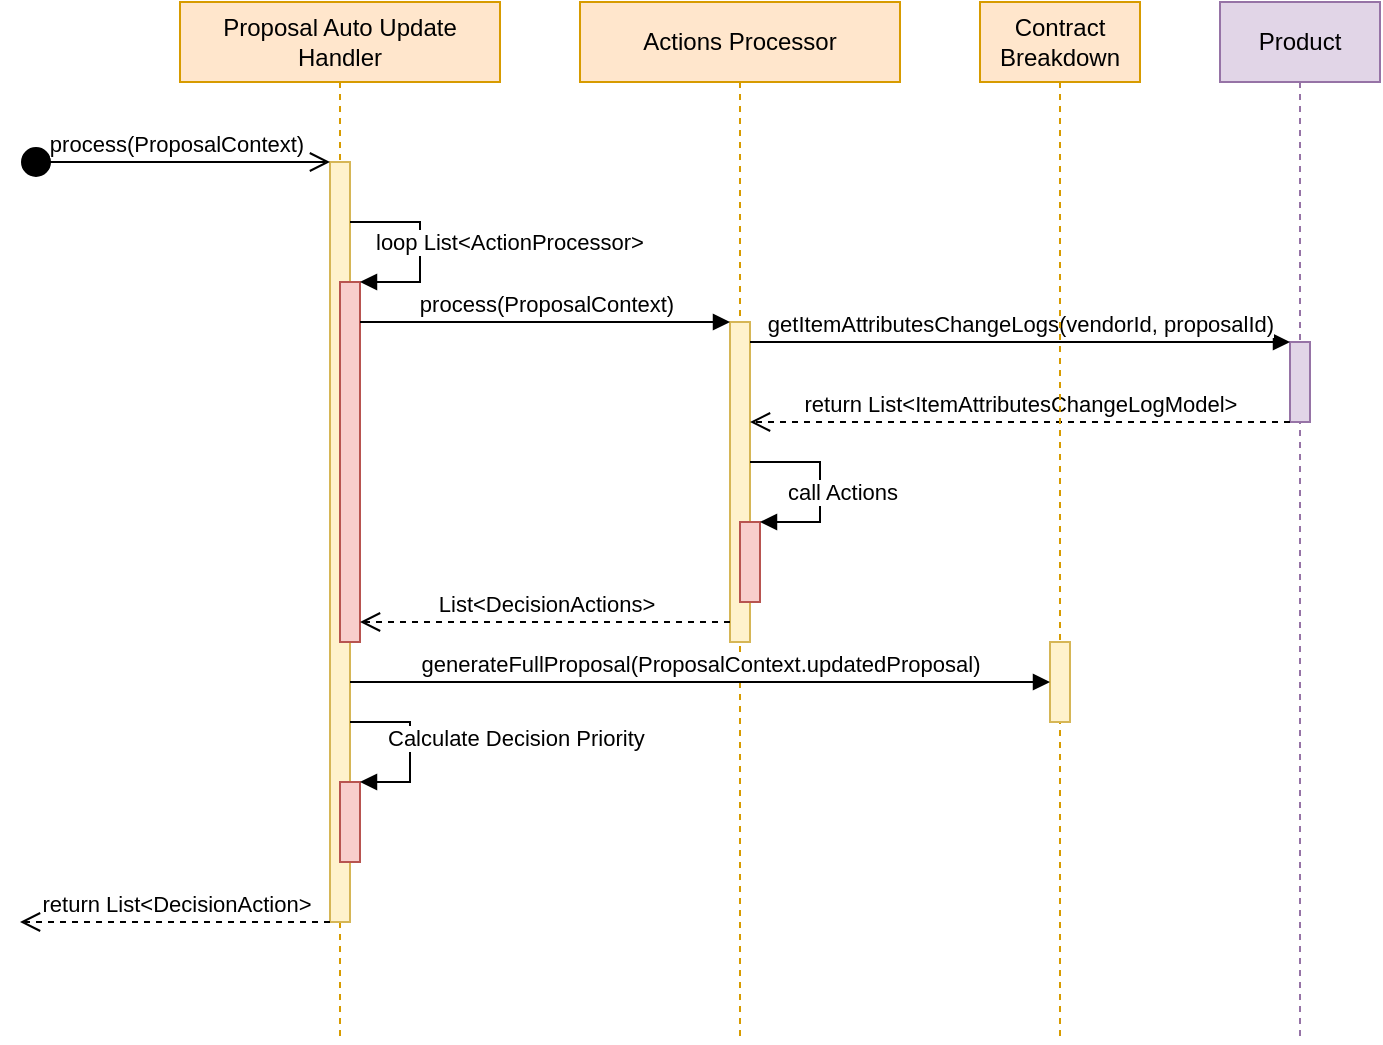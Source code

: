 <mxfile version="14.9.7" type="github">
  <diagram id="6wFEmLDqjUKAB6pb414x" name="Page-1">
    <mxGraphModel dx="948" dy="550" grid="1" gridSize="10" guides="1" tooltips="1" connect="1" arrows="1" fold="1" page="1" pageScale="1" pageWidth="827" pageHeight="1169" math="0" shadow="0">
      <root>
        <mxCell id="0" />
        <mxCell id="1" parent="0" />
        <mxCell id="DneQPZvHQnu6ExtlDrkD-12" value="Actions Processor" style="shape=umlLifeline;perimeter=lifelinePerimeter;whiteSpace=wrap;html=1;container=1;collapsible=0;recursiveResize=0;outlineConnect=0;fillColor=#ffe6cc;strokeColor=#d79b00;" vertex="1" parent="1">
          <mxGeometry x="320" y="40" width="160" height="520" as="geometry" />
        </mxCell>
        <mxCell id="DneQPZvHQnu6ExtlDrkD-13" value="" style="html=1;points=[];perimeter=orthogonalPerimeter;fillColor=#fff2cc;strokeColor=#d6b656;" vertex="1" parent="DneQPZvHQnu6ExtlDrkD-12">
          <mxGeometry x="75" y="160" width="10" height="160" as="geometry" />
        </mxCell>
        <mxCell id="DneQPZvHQnu6ExtlDrkD-1" value="Proposal Auto Update Handler" style="shape=umlLifeline;perimeter=lifelinePerimeter;whiteSpace=wrap;html=1;container=1;collapsible=0;recursiveResize=0;outlineConnect=0;fillColor=#ffe6cc;strokeColor=#d79b00;" vertex="1" parent="1">
          <mxGeometry x="120" y="40" width="160" height="520" as="geometry" />
        </mxCell>
        <mxCell id="DneQPZvHQnu6ExtlDrkD-3" value="" style="html=1;points=[];perimeter=orthogonalPerimeter;fillColor=#fff2cc;strokeColor=#d6b656;" vertex="1" parent="DneQPZvHQnu6ExtlDrkD-1">
          <mxGeometry x="75" y="80" width="10" height="380" as="geometry" />
        </mxCell>
        <mxCell id="DneQPZvHQnu6ExtlDrkD-15" value="" style="html=1;points=[];perimeter=orthogonalPerimeter;fillColor=#f8cecc;strokeColor=#b85450;" vertex="1" parent="DneQPZvHQnu6ExtlDrkD-1">
          <mxGeometry x="80" y="390" width="10" height="40" as="geometry" />
        </mxCell>
        <mxCell id="DneQPZvHQnu6ExtlDrkD-16" value="Calculate Decision Priority" style="edgeStyle=orthogonalEdgeStyle;html=1;align=left;spacingLeft=2;endArrow=block;rounded=0;entryX=1;entryY=0;" edge="1" target="DneQPZvHQnu6ExtlDrkD-15" parent="DneQPZvHQnu6ExtlDrkD-1" source="DneQPZvHQnu6ExtlDrkD-3">
          <mxGeometry x="-0.111" y="-15" relative="1" as="geometry">
            <mxPoint x="85" y="200" as="sourcePoint" />
            <Array as="points">
              <mxPoint x="115" y="360" />
              <mxPoint x="115" y="390" />
            </Array>
            <mxPoint as="offset" />
          </mxGeometry>
        </mxCell>
        <mxCell id="DneQPZvHQnu6ExtlDrkD-20" value="" style="html=1;points=[];perimeter=orthogonalPerimeter;fillColor=#f8cecc;strokeColor=#b85450;" vertex="1" parent="DneQPZvHQnu6ExtlDrkD-1">
          <mxGeometry x="80" y="140" width="10" height="180" as="geometry" />
        </mxCell>
        <mxCell id="DneQPZvHQnu6ExtlDrkD-21" value="loop List&amp;lt;ActionProcessor&amp;gt;" style="edgeStyle=orthogonalEdgeStyle;html=1;align=left;spacingLeft=2;endArrow=block;rounded=0;entryX=1;entryY=0;" edge="1" target="DneQPZvHQnu6ExtlDrkD-20" parent="DneQPZvHQnu6ExtlDrkD-1" source="DneQPZvHQnu6ExtlDrkD-3">
          <mxGeometry x="-0.806" y="-10" relative="1" as="geometry">
            <mxPoint x="120" y="145" as="sourcePoint" />
            <Array as="points">
              <mxPoint x="120" y="110" />
              <mxPoint x="120" y="140" />
            </Array>
            <mxPoint as="offset" />
          </mxGeometry>
        </mxCell>
        <mxCell id="DneQPZvHQnu6ExtlDrkD-2" value="process(ProposalContext)" style="html=1;verticalAlign=bottom;startArrow=circle;startFill=1;endArrow=open;startSize=6;endSize=8;" edge="1" parent="1" target="DneQPZvHQnu6ExtlDrkD-3">
          <mxGeometry width="80" relative="1" as="geometry">
            <mxPoint x="40" y="120" as="sourcePoint" />
            <mxPoint x="120" y="120" as="targetPoint" />
          </mxGeometry>
        </mxCell>
        <mxCell id="DneQPZvHQnu6ExtlDrkD-6" value="return List&amp;lt;DecisionAction&amp;gt;" style="html=1;verticalAlign=bottom;endArrow=open;dashed=1;endSize=8;" edge="1" parent="1" source="DneQPZvHQnu6ExtlDrkD-3">
          <mxGeometry relative="1" as="geometry">
            <mxPoint x="120" y="240" as="sourcePoint" />
            <mxPoint x="40" y="500" as="targetPoint" />
          </mxGeometry>
        </mxCell>
        <mxCell id="DneQPZvHQnu6ExtlDrkD-7" value="Product" style="shape=umlLifeline;perimeter=lifelinePerimeter;whiteSpace=wrap;html=1;container=1;collapsible=0;recursiveResize=0;outlineConnect=0;fillColor=#e1d5e7;strokeColor=#9673a6;" vertex="1" parent="1">
          <mxGeometry x="640" y="40" width="80" height="520" as="geometry" />
        </mxCell>
        <mxCell id="DneQPZvHQnu6ExtlDrkD-8" value="" style="html=1;points=[];perimeter=orthogonalPerimeter;fillColor=#e1d5e7;strokeColor=#9673a6;" vertex="1" parent="DneQPZvHQnu6ExtlDrkD-7">
          <mxGeometry x="35" y="170" width="10" height="40" as="geometry" />
        </mxCell>
        <mxCell id="DneQPZvHQnu6ExtlDrkD-10" value="getItemAttributesChangeLogs(vendorId, proposalId)" style="html=1;verticalAlign=bottom;endArrow=block;" edge="1" parent="1" source="DneQPZvHQnu6ExtlDrkD-13" target="DneQPZvHQnu6ExtlDrkD-8">
          <mxGeometry width="80" relative="1" as="geometry">
            <mxPoint x="220" y="140" as="sourcePoint" />
            <mxPoint x="300" y="140" as="targetPoint" />
            <Array as="points">
              <mxPoint x="480" y="210" />
            </Array>
          </mxGeometry>
        </mxCell>
        <mxCell id="DneQPZvHQnu6ExtlDrkD-11" value="return List&amp;lt;ItemAttributesChangeLogModel&amp;gt;" style="html=1;verticalAlign=bottom;endArrow=open;dashed=1;endSize=8;" edge="1" parent="1" source="DneQPZvHQnu6ExtlDrkD-8" target="DneQPZvHQnu6ExtlDrkD-13">
          <mxGeometry relative="1" as="geometry">
            <mxPoint x="330" y="160" as="sourcePoint" />
            <mxPoint x="250" y="160" as="targetPoint" />
            <Array as="points">
              <mxPoint x="460" y="250" />
            </Array>
          </mxGeometry>
        </mxCell>
        <mxCell id="DneQPZvHQnu6ExtlDrkD-14" value="process(ProposalContext)" style="html=1;verticalAlign=bottom;endArrow=block;" edge="1" parent="1" source="DneQPZvHQnu6ExtlDrkD-20" target="DneQPZvHQnu6ExtlDrkD-13">
          <mxGeometry width="80" relative="1" as="geometry">
            <mxPoint x="230" y="200" as="sourcePoint" />
            <mxPoint x="310" y="200" as="targetPoint" />
            <Array as="points">
              <mxPoint x="270" y="200" />
            </Array>
          </mxGeometry>
        </mxCell>
        <mxCell id="DneQPZvHQnu6ExtlDrkD-17" value="List&amp;lt;DecisionActions&amp;gt;" style="html=1;verticalAlign=bottom;endArrow=open;dashed=1;endSize=8;" edge="1" parent="1" source="DneQPZvHQnu6ExtlDrkD-13" target="DneQPZvHQnu6ExtlDrkD-20">
          <mxGeometry relative="1" as="geometry">
            <mxPoint x="360" y="210" as="sourcePoint" />
            <mxPoint x="280" y="210" as="targetPoint" />
            <Array as="points">
              <mxPoint x="260" y="350" />
            </Array>
          </mxGeometry>
        </mxCell>
        <mxCell id="DneQPZvHQnu6ExtlDrkD-18" value="" style="html=1;points=[];perimeter=orthogonalPerimeter;fillColor=#f8cecc;strokeColor=#b85450;" vertex="1" parent="1">
          <mxGeometry x="400" y="300" width="10" height="40" as="geometry" />
        </mxCell>
        <mxCell id="DneQPZvHQnu6ExtlDrkD-19" value="call Actions" style="edgeStyle=orthogonalEdgeStyle;html=1;align=left;spacingLeft=2;endArrow=block;rounded=0;entryX=1;entryY=0;" edge="1" target="DneQPZvHQnu6ExtlDrkD-18" parent="1" source="DneQPZvHQnu6ExtlDrkD-13">
          <mxGeometry x="0.789" y="-15" relative="1" as="geometry">
            <mxPoint x="450" y="210" as="sourcePoint" />
            <Array as="points">
              <mxPoint x="440" y="270" />
              <mxPoint x="440" y="300" />
            </Array>
            <mxPoint as="offset" />
          </mxGeometry>
        </mxCell>
        <mxCell id="DneQPZvHQnu6ExtlDrkD-23" value="Contract Breakdown" style="shape=umlLifeline;perimeter=lifelinePerimeter;whiteSpace=wrap;html=1;container=1;collapsible=0;recursiveResize=0;outlineConnect=0;fillColor=#ffe6cc;strokeColor=#d79b00;" vertex="1" parent="1">
          <mxGeometry x="520" y="40" width="80" height="520" as="geometry" />
        </mxCell>
        <mxCell id="DneQPZvHQnu6ExtlDrkD-24" value="" style="html=1;points=[];perimeter=orthogonalPerimeter;fillColor=#fff2cc;strokeColor=#d6b656;" vertex="1" parent="DneQPZvHQnu6ExtlDrkD-23">
          <mxGeometry x="35" y="320" width="10" height="40" as="geometry" />
        </mxCell>
        <mxCell id="DneQPZvHQnu6ExtlDrkD-25" value="generateFullProposal(ProposalContext.updatedProposal)" style="html=1;verticalAlign=bottom;endArrow=block;" edge="1" parent="1" source="DneQPZvHQnu6ExtlDrkD-3" target="DneQPZvHQnu6ExtlDrkD-24">
          <mxGeometry width="80" relative="1" as="geometry">
            <mxPoint x="220" y="380" as="sourcePoint" />
            <mxPoint x="300" y="380" as="targetPoint" />
            <Array as="points">
              <mxPoint x="490" y="380" />
            </Array>
          </mxGeometry>
        </mxCell>
      </root>
    </mxGraphModel>
  </diagram>
</mxfile>
